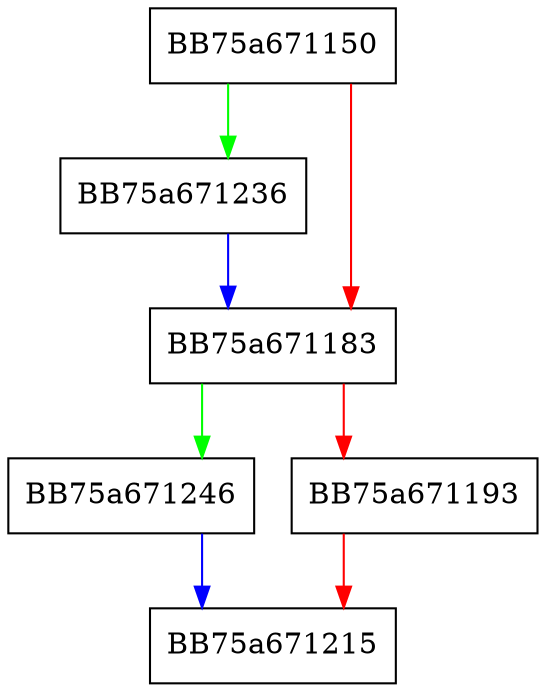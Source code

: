 digraph ScanCallback {
  node [shape="box"];
  graph [splines=ortho];
  BB75a671150 -> BB75a671236 [color="green"];
  BB75a671150 -> BB75a671183 [color="red"];
  BB75a671183 -> BB75a671246 [color="green"];
  BB75a671183 -> BB75a671193 [color="red"];
  BB75a671193 -> BB75a671215 [color="red"];
  BB75a671236 -> BB75a671183 [color="blue"];
  BB75a671246 -> BB75a671215 [color="blue"];
}